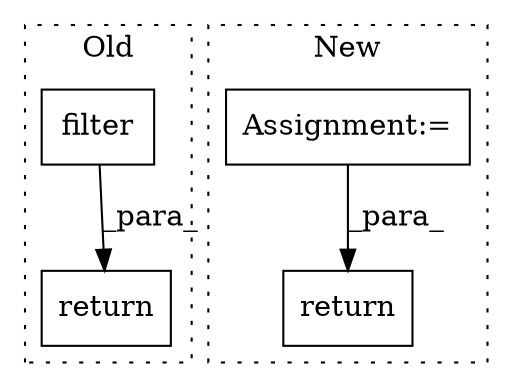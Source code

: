 digraph G {
subgraph cluster0 {
1 [label="filter" a="32" s="8409,8476" l="7,1" shape="box"];
4 [label="return" a="41" s="8605" l="7" shape="box"];
label = "Old";
style="dotted";
}
subgraph cluster1 {
2 [label="return" a="41" s="8398" l="7" shape="box"];
3 [label="Assignment:=" a="7" s="8286" l="1" shape="box"];
label = "New";
style="dotted";
}
1 -> 4 [label="_para_"];
3 -> 2 [label="_para_"];
}